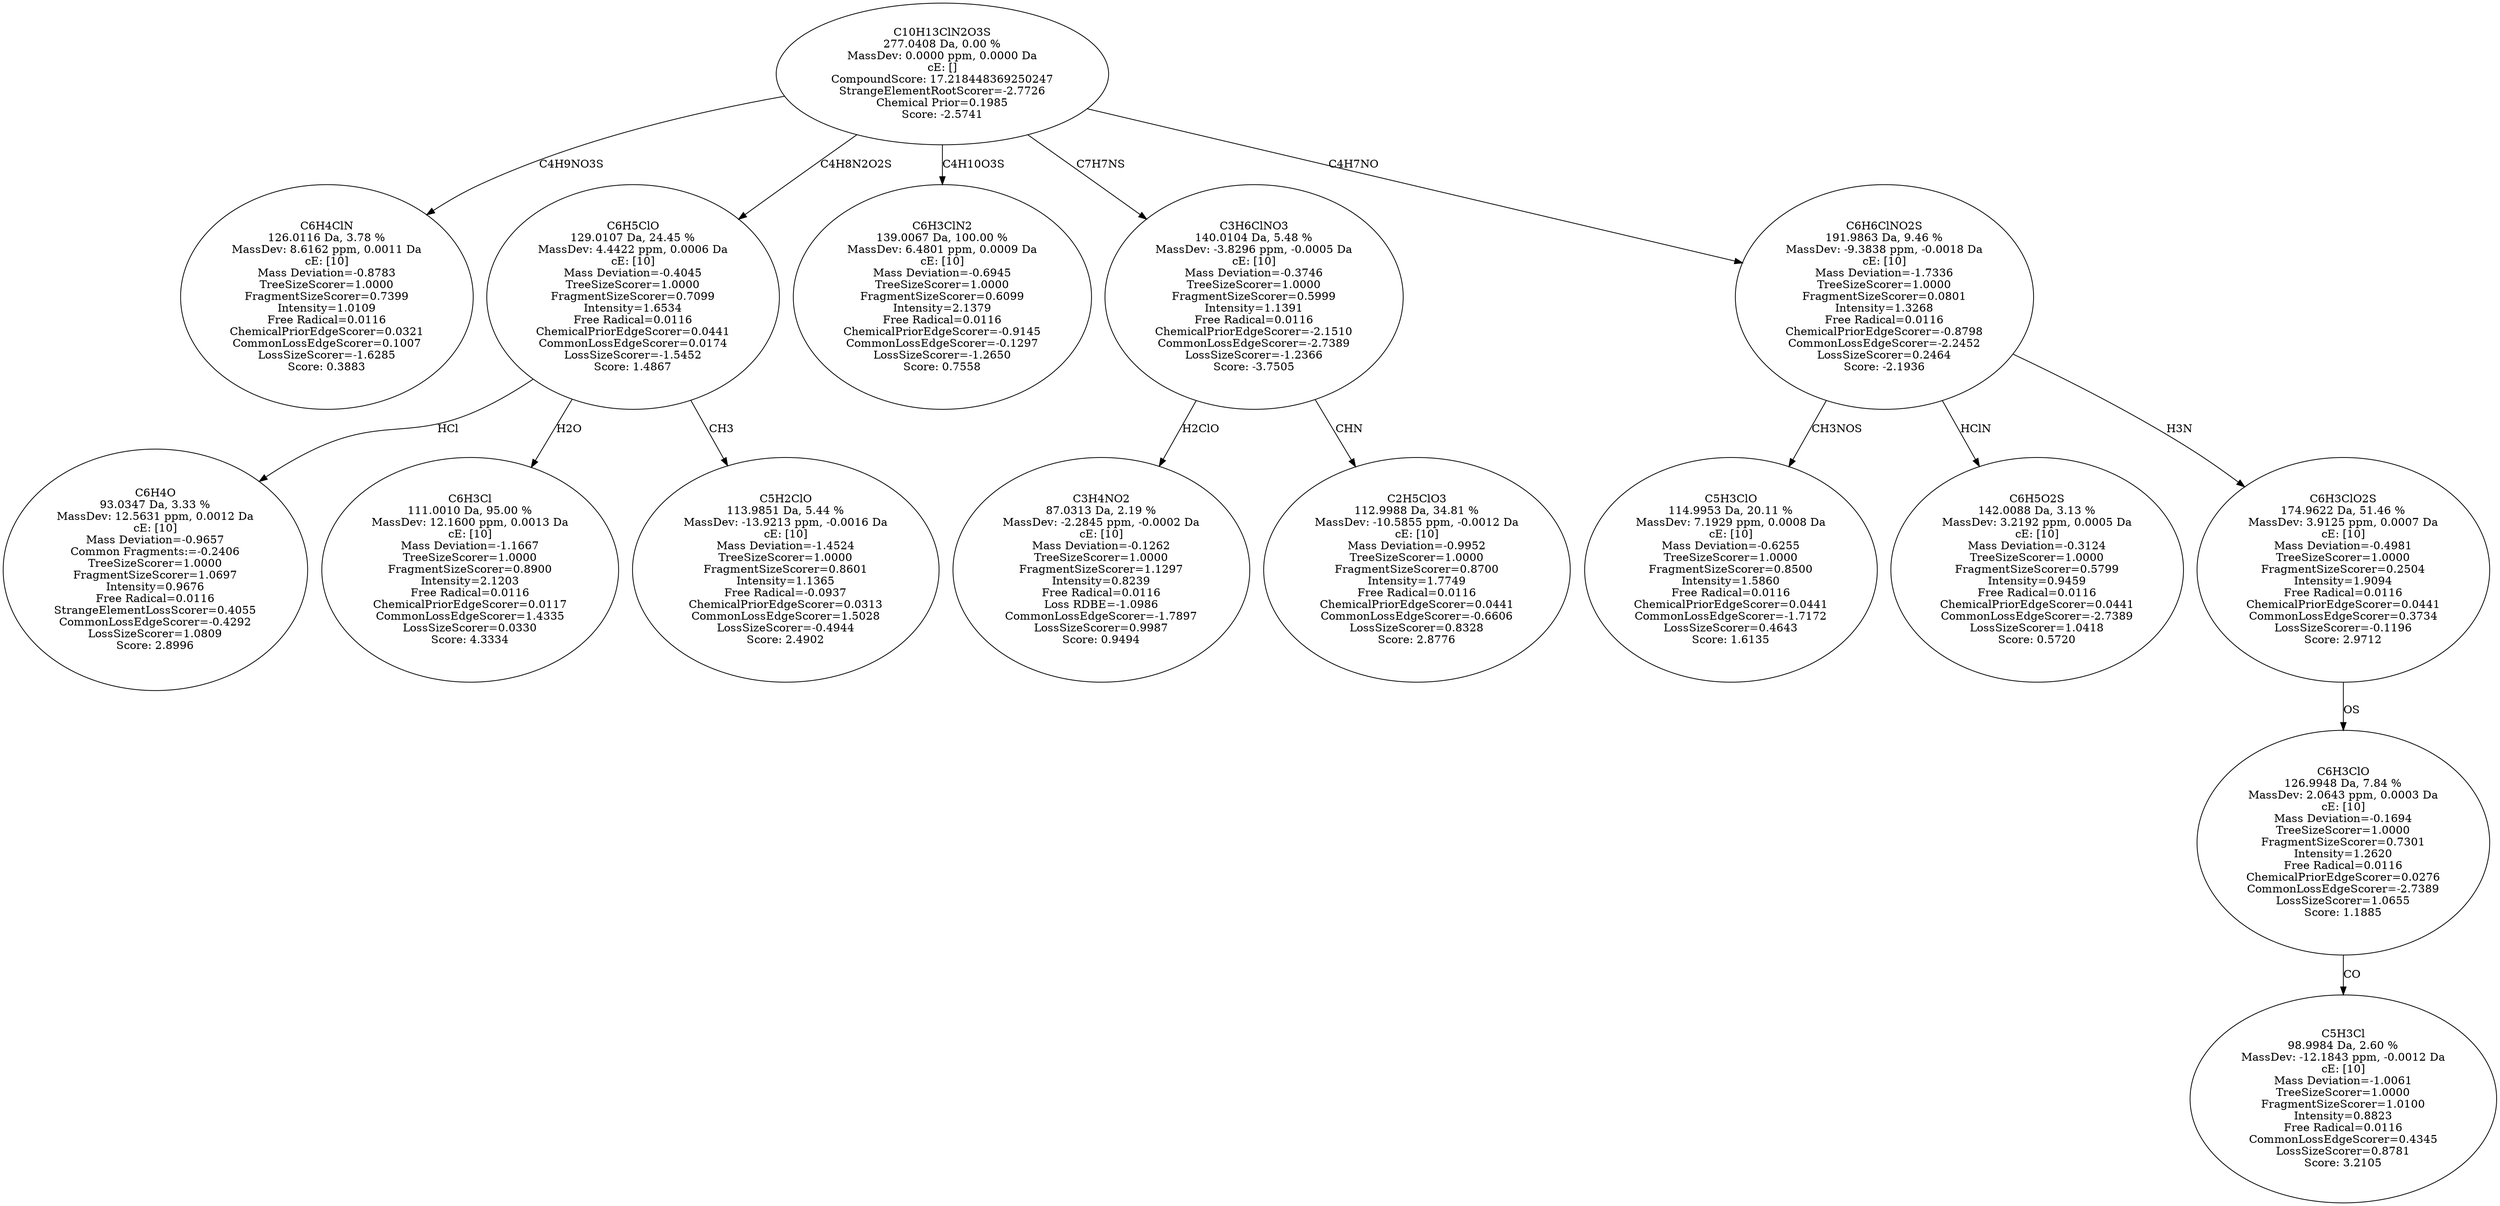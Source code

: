 strict digraph {
v1 [label="C6H4ClN\n126.0116 Da, 3.78 %\nMassDev: 8.6162 ppm, 0.0011 Da\ncE: [10]\nMass Deviation=-0.8783\nTreeSizeScorer=1.0000\nFragmentSizeScorer=0.7399\nIntensity=1.0109\nFree Radical=0.0116\nChemicalPriorEdgeScorer=0.0321\nCommonLossEdgeScorer=0.1007\nLossSizeScorer=-1.6285\nScore: 0.3883"];
v2 [label="C6H4O\n93.0347 Da, 3.33 %\nMassDev: 12.5631 ppm, 0.0012 Da\ncE: [10]\nMass Deviation=-0.9657\nCommon Fragments:=-0.2406\nTreeSizeScorer=1.0000\nFragmentSizeScorer=1.0697\nIntensity=0.9676\nFree Radical=0.0116\nStrangeElementLossScorer=0.4055\nCommonLossEdgeScorer=-0.4292\nLossSizeScorer=1.0809\nScore: 2.8996"];
v3 [label="C6H3Cl\n111.0010 Da, 95.00 %\nMassDev: 12.1600 ppm, 0.0013 Da\ncE: [10]\nMass Deviation=-1.1667\nTreeSizeScorer=1.0000\nFragmentSizeScorer=0.8900\nIntensity=2.1203\nFree Radical=0.0116\nChemicalPriorEdgeScorer=0.0117\nCommonLossEdgeScorer=1.4335\nLossSizeScorer=0.0330\nScore: 4.3334"];
v4 [label="C5H2ClO\n113.9851 Da, 5.44 %\nMassDev: -13.9213 ppm, -0.0016 Da\ncE: [10]\nMass Deviation=-1.4524\nTreeSizeScorer=1.0000\nFragmentSizeScorer=0.8601\nIntensity=1.1365\nFree Radical=-0.0937\nChemicalPriorEdgeScorer=0.0313\nCommonLossEdgeScorer=1.5028\nLossSizeScorer=-0.4944\nScore: 2.4902"];
v5 [label="C6H5ClO\n129.0107 Da, 24.45 %\nMassDev: 4.4422 ppm, 0.0006 Da\ncE: [10]\nMass Deviation=-0.4045\nTreeSizeScorer=1.0000\nFragmentSizeScorer=0.7099\nIntensity=1.6534\nFree Radical=0.0116\nChemicalPriorEdgeScorer=0.0441\nCommonLossEdgeScorer=0.0174\nLossSizeScorer=-1.5452\nScore: 1.4867"];
v6 [label="C6H3ClN2\n139.0067 Da, 100.00 %\nMassDev: 6.4801 ppm, 0.0009 Da\ncE: [10]\nMass Deviation=-0.6945\nTreeSizeScorer=1.0000\nFragmentSizeScorer=0.6099\nIntensity=2.1379\nFree Radical=0.0116\nChemicalPriorEdgeScorer=-0.9145\nCommonLossEdgeScorer=-0.1297\nLossSizeScorer=-1.2650\nScore: 0.7558"];
v7 [label="C3H4NO2\n87.0313 Da, 2.19 %\nMassDev: -2.2845 ppm, -0.0002 Da\ncE: [10]\nMass Deviation=-0.1262\nTreeSizeScorer=1.0000\nFragmentSizeScorer=1.1297\nIntensity=0.8239\nFree Radical=0.0116\nLoss RDBE=-1.0986\nCommonLossEdgeScorer=-1.7897\nLossSizeScorer=0.9987\nScore: 0.9494"];
v8 [label="C2H5ClO3\n112.9988 Da, 34.81 %\nMassDev: -10.5855 ppm, -0.0012 Da\ncE: [10]\nMass Deviation=-0.9952\nTreeSizeScorer=1.0000\nFragmentSizeScorer=0.8700\nIntensity=1.7749\nFree Radical=0.0116\nChemicalPriorEdgeScorer=0.0441\nCommonLossEdgeScorer=-0.6606\nLossSizeScorer=0.8328\nScore: 2.8776"];
v9 [label="C3H6ClNO3\n140.0104 Da, 5.48 %\nMassDev: -3.8296 ppm, -0.0005 Da\ncE: [10]\nMass Deviation=-0.3746\nTreeSizeScorer=1.0000\nFragmentSizeScorer=0.5999\nIntensity=1.1391\nFree Radical=0.0116\nChemicalPriorEdgeScorer=-2.1510\nCommonLossEdgeScorer=-2.7389\nLossSizeScorer=-1.2366\nScore: -3.7505"];
v10 [label="C5H3ClO\n114.9953 Da, 20.11 %\nMassDev: 7.1929 ppm, 0.0008 Da\ncE: [10]\nMass Deviation=-0.6255\nTreeSizeScorer=1.0000\nFragmentSizeScorer=0.8500\nIntensity=1.5860\nFree Radical=0.0116\nChemicalPriorEdgeScorer=0.0441\nCommonLossEdgeScorer=-1.7172\nLossSizeScorer=0.4643\nScore: 1.6135"];
v11 [label="C6H5O2S\n142.0088 Da, 3.13 %\nMassDev: 3.2192 ppm, 0.0005 Da\ncE: [10]\nMass Deviation=-0.3124\nTreeSizeScorer=1.0000\nFragmentSizeScorer=0.5799\nIntensity=0.9459\nFree Radical=0.0116\nChemicalPriorEdgeScorer=0.0441\nCommonLossEdgeScorer=-2.7389\nLossSizeScorer=1.0418\nScore: 0.5720"];
v12 [label="C5H3Cl\n98.9984 Da, 2.60 %\nMassDev: -12.1843 ppm, -0.0012 Da\ncE: [10]\nMass Deviation=-1.0061\nTreeSizeScorer=1.0000\nFragmentSizeScorer=1.0100\nIntensity=0.8823\nFree Radical=0.0116\nCommonLossEdgeScorer=0.4345\nLossSizeScorer=0.8781\nScore: 3.2105"];
v13 [label="C6H3ClO\n126.9948 Da, 7.84 %\nMassDev: 2.0643 ppm, 0.0003 Da\ncE: [10]\nMass Deviation=-0.1694\nTreeSizeScorer=1.0000\nFragmentSizeScorer=0.7301\nIntensity=1.2620\nFree Radical=0.0116\nChemicalPriorEdgeScorer=0.0276\nCommonLossEdgeScorer=-2.7389\nLossSizeScorer=1.0655\nScore: 1.1885"];
v14 [label="C6H3ClO2S\n174.9622 Da, 51.46 %\nMassDev: 3.9125 ppm, 0.0007 Da\ncE: [10]\nMass Deviation=-0.4981\nTreeSizeScorer=1.0000\nFragmentSizeScorer=0.2504\nIntensity=1.9094\nFree Radical=0.0116\nChemicalPriorEdgeScorer=0.0441\nCommonLossEdgeScorer=0.3734\nLossSizeScorer=-0.1196\nScore: 2.9712"];
v15 [label="C6H6ClNO2S\n191.9863 Da, 9.46 %\nMassDev: -9.3838 ppm, -0.0018 Da\ncE: [10]\nMass Deviation=-1.7336\nTreeSizeScorer=1.0000\nFragmentSizeScorer=0.0801\nIntensity=1.3268\nFree Radical=0.0116\nChemicalPriorEdgeScorer=-0.8798\nCommonLossEdgeScorer=-2.2452\nLossSizeScorer=0.2464\nScore: -2.1936"];
v16 [label="C10H13ClN2O3S\n277.0408 Da, 0.00 %\nMassDev: 0.0000 ppm, 0.0000 Da\ncE: []\nCompoundScore: 17.218448369250247\nStrangeElementRootScorer=-2.7726\nChemical Prior=0.1985\nScore: -2.5741"];
v16 -> v1 [label="C4H9NO3S"];
v5 -> v2 [label="HCl"];
v5 -> v3 [label="H2O"];
v5 -> v4 [label="CH3"];
v16 -> v5 [label="C4H8N2O2S"];
v16 -> v6 [label="C4H10O3S"];
v9 -> v7 [label="H2ClO"];
v9 -> v8 [label="CHN"];
v16 -> v9 [label="C7H7NS"];
v15 -> v10 [label="CH3NOS"];
v15 -> v11 [label="HClN"];
v13 -> v12 [label="CO"];
v14 -> v13 [label="OS"];
v15 -> v14 [label="H3N"];
v16 -> v15 [label="C4H7NO"];
}